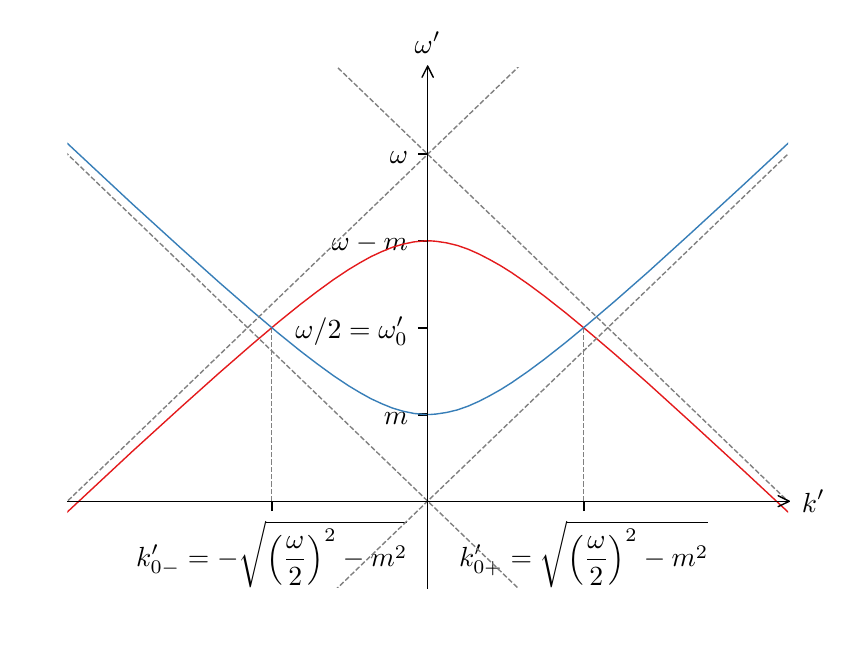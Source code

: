 \begingroup%
\makeatletter%
\begin{pgfpicture}%
\pgfpathrectangle{\pgfpointorigin}{\pgfqpoint{4.0in}{3.0in}}%
\pgfusepath{use as bounding box, clip}%
\begin{pgfscope}%
\pgfsetbuttcap%
\pgfsetmiterjoin%
\definecolor{currentfill}{rgb}{1.0,1.0,1.0}%
\pgfsetfillcolor{currentfill}%
\pgfsetlinewidth{0.0pt}%
\definecolor{currentstroke}{rgb}{1.0,1.0,1.0}%
\pgfsetstrokecolor{currentstroke}%
\pgfsetdash{}{0pt}%
\pgfpathmoveto{\pgfqpoint{0.0in}{0.0in}}%
\pgfpathlineto{\pgfqpoint{4.0in}{0.0in}}%
\pgfpathlineto{\pgfqpoint{4.0in}{3.0in}}%
\pgfpathlineto{\pgfqpoint{0.0in}{3.0in}}%
\pgfpathclose%
\pgfusepath{fill}%
\end{pgfscope}%
\begin{pgfscope}%
\pgfsetbuttcap%
\pgfsetmiterjoin%
\definecolor{currentfill}{rgb}{1.0,1.0,1.0}%
\pgfsetfillcolor{currentfill}%
\pgfsetlinewidth{0.0pt}%
\definecolor{currentstroke}{rgb}{0.0,0.0,0.0}%
\pgfsetstrokecolor{currentstroke}%
\pgfsetstrokeopacity{0.0}%
\pgfsetdash{}{0pt}%
\pgfpathmoveto{\pgfqpoint{0.199in}{0.199in}}%
\pgfpathlineto{\pgfqpoint{3.801in}{0.199in}}%
\pgfpathlineto{\pgfqpoint{3.801in}{2.801in}}%
\pgfpathlineto{\pgfqpoint{0.199in}{2.801in}}%
\pgfpathclose%
\pgfusepath{fill}%
\end{pgfscope}%
\begin{pgfscope}%
\pgfsetbuttcap%
\pgfsetroundjoin%
\definecolor{currentfill}{rgb}{0.0,0.0,0.0}%
\pgfsetfillcolor{currentfill}%
\pgfsetlinewidth{0.803pt}%
\definecolor{currentstroke}{rgb}{0.0,0.0,0.0}%
\pgfsetstrokecolor{currentstroke}%
\pgfsetdash{}{0pt}%
\pgfsys@defobject{currentmarker}{\pgfqpoint{0.0in}{-0.049in}}{\pgfqpoint{0.0in}{0.0in}}{%
\pgfpathmoveto{\pgfqpoint{0.0in}{0.0in}}%
\pgfpathlineto{\pgfqpoint{0.0in}{-0.049in}}%
\pgfusepath{stroke,fill}%
}%
\begin{pgfscope}%
\pgfsys@transformshift{1.22in}{0.632in}%
\pgfsys@useobject{currentmarker}{}%
\end{pgfscope}%
\end{pgfscope}%
\begin{pgfscope}%
\pgftext[x=1.22in,y=0.535in,,top]{\rmfamily\fontsize{10.0}{12.0}\selectfont \(\displaystyle k^\prime_{0-} = -\sqrt{\left(\frac{\omega}{2}\right)^2-m^2}\)}%
\end{pgfscope}%
\begin{pgfscope}%
\pgfsetbuttcap%
\pgfsetroundjoin%
\definecolor{currentfill}{rgb}{0.0,0.0,0.0}%
\pgfsetfillcolor{currentfill}%
\pgfsetlinewidth{0.803pt}%
\definecolor{currentstroke}{rgb}{0.0,0.0,0.0}%
\pgfsetstrokecolor{currentstroke}%
\pgfsetdash{}{0pt}%
\pgfsys@defobject{currentmarker}{\pgfqpoint{0.0in}{-0.049in}}{\pgfqpoint{0.0in}{0.0in}}{%
\pgfpathmoveto{\pgfqpoint{0.0in}{0.0in}}%
\pgfpathlineto{\pgfqpoint{0.0in}{-0.049in}}%
\pgfusepath{stroke,fill}%
}%
\begin{pgfscope}%
\pgfsys@transformshift{2.78in}{0.632in}%
\pgfsys@useobject{currentmarker}{}%
\end{pgfscope}%
\end{pgfscope}%
\begin{pgfscope}%
\pgftext[x=2.78in,y=0.535in,,top]{\rmfamily\fontsize{10.0}{12.0}\selectfont \(\displaystyle k^\prime_{0+} = \sqrt{\left(\frac{\omega}{2}\right)^2-m^2}\)}%
\end{pgfscope}%
\begin{pgfscope}%
\pgfsetbuttcap%
\pgfsetroundjoin%
\definecolor{currentfill}{rgb}{0.0,0.0,0.0}%
\pgfsetfillcolor{currentfill}%
\pgfsetlinewidth{0.803pt}%
\definecolor{currentstroke}{rgb}{0.0,0.0,0.0}%
\pgfsetstrokecolor{currentstroke}%
\pgfsetdash{}{0pt}%
\pgfsys@defobject{currentmarker}{\pgfqpoint{-0.049in}{0.0in}}{\pgfqpoint{0.0in}{0.0in}}{%
\pgfpathmoveto{\pgfqpoint{0.0in}{0.0in}}%
\pgfpathlineto{\pgfqpoint{-0.049in}{0.0in}}%
\pgfusepath{stroke,fill}%
}%
\begin{pgfscope}%
\pgfsys@transformshift{2.0in}{1.066in}%
\pgfsys@useobject{currentmarker}{}%
\end{pgfscope}%
\end{pgfscope}%
\begin{pgfscope}%
\pgftext[x=1.781in,y=1.018in,left,base]{\rmfamily\fontsize{10.0}{12.0}\selectfont \(\displaystyle m\)}%
\end{pgfscope}%
\begin{pgfscope}%
\pgfsetbuttcap%
\pgfsetroundjoin%
\definecolor{currentfill}{rgb}{0.0,0.0,0.0}%
\pgfsetfillcolor{currentfill}%
\pgfsetlinewidth{0.803pt}%
\definecolor{currentstroke}{rgb}{0.0,0.0,0.0}%
\pgfsetstrokecolor{currentstroke}%
\pgfsetdash{}{0pt}%
\pgfsys@defobject{currentmarker}{\pgfqpoint{-0.049in}{0.0in}}{\pgfqpoint{0.0in}{0.0in}}{%
\pgfpathmoveto{\pgfqpoint{0.0in}{0.0in}}%
\pgfpathlineto{\pgfqpoint{-0.049in}{0.0in}}%
\pgfusepath{stroke,fill}%
}%
\begin{pgfscope}%
\pgfsys@transformshift{2.0in}{1.5in}%
\pgfsys@useobject{currentmarker}{}%
\end{pgfscope}%
\end{pgfscope}%
\begin{pgfscope}%
\pgftext[x=1.339in,y=1.444in,left,base]{\rmfamily\fontsize{10.0}{12.0}\selectfont \(\displaystyle \omega/2 = \omega^\prime_0\)}%
\end{pgfscope}%
\begin{pgfscope}%
\pgfsetbuttcap%
\pgfsetroundjoin%
\definecolor{currentfill}{rgb}{0.0,0.0,0.0}%
\pgfsetfillcolor{currentfill}%
\pgfsetlinewidth{0.803pt}%
\definecolor{currentstroke}{rgb}{0.0,0.0,0.0}%
\pgfsetstrokecolor{currentstroke}%
\pgfsetdash{}{0pt}%
\pgfsys@defobject{currentmarker}{\pgfqpoint{-0.049in}{0.0in}}{\pgfqpoint{0.0in}{0.0in}}{%
\pgfpathmoveto{\pgfqpoint{0.0in}{0.0in}}%
\pgfpathlineto{\pgfqpoint{-0.049in}{0.0in}}%
\pgfusepath{stroke,fill}%
}%
\begin{pgfscope}%
\pgfsys@transformshift{2.0in}{1.934in}%
\pgfsys@useobject{currentmarker}{}%
\end{pgfscope}%
\end{pgfscope}%
\begin{pgfscope}%
\pgftext[x=1.52in,y=1.886in,left,base]{\rmfamily\fontsize{10.0}{12.0}\selectfont \(\displaystyle \omega - m\)}%
\end{pgfscope}%
\begin{pgfscope}%
\pgfsetbuttcap%
\pgfsetroundjoin%
\definecolor{currentfill}{rgb}{0.0,0.0,0.0}%
\pgfsetfillcolor{currentfill}%
\pgfsetlinewidth{0.803pt}%
\definecolor{currentstroke}{rgb}{0.0,0.0,0.0}%
\pgfsetstrokecolor{currentstroke}%
\pgfsetdash{}{0pt}%
\pgfsys@defobject{currentmarker}{\pgfqpoint{-0.049in}{0.0in}}{\pgfqpoint{0.0in}{0.0in}}{%
\pgfpathmoveto{\pgfqpoint{0.0in}{0.0in}}%
\pgfpathlineto{\pgfqpoint{-0.049in}{0.0in}}%
\pgfusepath{stroke,fill}%
}%
\begin{pgfscope}%
\pgfsys@transformshift{2.0in}{2.368in}%
\pgfsys@useobject{currentmarker}{}%
\end{pgfscope}%
\end{pgfscope}%
\begin{pgfscope}%
\pgftext[x=1.811in,y=2.32in,left,base]{\rmfamily\fontsize{10.0}{12.0}\selectfont \(\displaystyle \omega\)}%
\end{pgfscope}%
\begin{pgfscope}%
\pgfpathrectangle{\pgfqpoint{0.199in}{0.199in}}{\pgfqpoint{3.603in}{2.603in}} %
\pgfusepath{clip}%
\pgfsetbuttcap%
\pgfsetroundjoin%
\pgfsetlinewidth{0.502pt}%
\definecolor{currentstroke}{rgb}{0.502,0.502,0.502}%
\pgfsetstrokecolor{currentstroke}%
\pgfsetdash{{1.85pt}{0.8pt}}{0.0pt}%
\pgfpathmoveto{\pgfqpoint{1.22in}{0.632in}}%
\pgfpathlineto{\pgfqpoint{1.22in}{1.5in}}%
\pgfusepath{stroke}%
\end{pgfscope}%
\begin{pgfscope}%
\pgfpathrectangle{\pgfqpoint{0.199in}{0.199in}}{\pgfqpoint{3.603in}{2.603in}} %
\pgfusepath{clip}%
\pgfsetbuttcap%
\pgfsetroundjoin%
\pgfsetlinewidth{0.502pt}%
\definecolor{currentstroke}{rgb}{0.502,0.502,0.502}%
\pgfsetstrokecolor{currentstroke}%
\pgfsetdash{{1.85pt}{0.8pt}}{0.0pt}%
\pgfpathmoveto{\pgfqpoint{2.78in}{0.632in}}%
\pgfpathlineto{\pgfqpoint{2.78in}{1.5in}}%
\pgfusepath{stroke}%
\end{pgfscope}%
\begin{pgfscope}%
\pgfpathrectangle{\pgfqpoint{0.199in}{0.199in}}{\pgfqpoint{3.603in}{2.603in}} %
\pgfusepath{clip}%
\pgfsetrectcap%
\pgfsetroundjoin%
\pgfsetlinewidth{0.502pt}%
\definecolor{currentstroke}{rgb}{0.894,0.102,0.11}%
\pgfsetstrokecolor{currentstroke}%
\pgfsetdash{}{0pt}%
\pgfpathmoveto{\pgfqpoint{0.185in}{0.566in}}%
\pgfpathlineto{\pgfqpoint{0.524in}{0.882in}}%
\pgfpathlineto{\pgfqpoint{0.768in}{1.104in}}%
\pgfpathlineto{\pgfqpoint{0.958in}{1.274in}}%
\pgfpathlineto{\pgfqpoint{1.12in}{1.415in}}%
\pgfpathlineto{\pgfqpoint{1.255in}{1.529in}}%
\pgfpathlineto{\pgfqpoint{1.364in}{1.617in}}%
\pgfpathlineto{\pgfqpoint{1.445in}{1.679in}}%
\pgfpathlineto{\pgfqpoint{1.526in}{1.738in}}%
\pgfpathlineto{\pgfqpoint{1.607in}{1.792in}}%
\pgfpathlineto{\pgfqpoint{1.662in}{1.825in}}%
\pgfpathlineto{\pgfqpoint{1.716in}{1.855in}}%
\pgfpathlineto{\pgfqpoint{1.77in}{1.88in}}%
\pgfpathlineto{\pgfqpoint{1.824in}{1.902in}}%
\pgfpathlineto{\pgfqpoint{1.878in}{1.918in}}%
\pgfpathlineto{\pgfqpoint{1.932in}{1.929in}}%
\pgfpathlineto{\pgfqpoint{1.986in}{1.934in}}%
\pgfpathlineto{\pgfqpoint{2.014in}{1.934in}}%
\pgfpathlineto{\pgfqpoint{2.041in}{1.932in}}%
\pgfpathlineto{\pgfqpoint{2.095in}{1.924in}}%
\pgfpathlineto{\pgfqpoint{2.149in}{1.911in}}%
\pgfpathlineto{\pgfqpoint{2.203in}{1.892in}}%
\pgfpathlineto{\pgfqpoint{2.257in}{1.868in}}%
\pgfpathlineto{\pgfqpoint{2.311in}{1.84in}}%
\pgfpathlineto{\pgfqpoint{2.366in}{1.809in}}%
\pgfpathlineto{\pgfqpoint{2.42in}{1.775in}}%
\pgfpathlineto{\pgfqpoint{2.501in}{1.719in}}%
\pgfpathlineto{\pgfqpoint{2.582in}{1.659in}}%
\pgfpathlineto{\pgfqpoint{2.69in}{1.574in}}%
\pgfpathlineto{\pgfqpoint{2.799in}{1.484in}}%
\pgfpathlineto{\pgfqpoint{2.934in}{1.369in}}%
\pgfpathlineto{\pgfqpoint{3.097in}{1.226in}}%
\pgfpathlineto{\pgfqpoint{3.313in}{1.03in}}%
\pgfpathlineto{\pgfqpoint{3.584in}{0.781in}}%
\pgfpathlineto{\pgfqpoint{3.815in}{0.566in}}%
\pgfpathlineto{\pgfqpoint{3.815in}{0.566in}}%
\pgfusepath{stroke}%
\end{pgfscope}%
\begin{pgfscope}%
\pgfpathrectangle{\pgfqpoint{0.199in}{0.199in}}{\pgfqpoint{3.603in}{2.603in}} %
\pgfusepath{clip}%
\pgfsetrectcap%
\pgfsetroundjoin%
\pgfsetlinewidth{0.502pt}%
\definecolor{currentstroke}{rgb}{0.216,0.494,0.722}%
\pgfsetstrokecolor{currentstroke}%
\pgfsetdash{}{0pt}%
\pgfpathmoveto{\pgfqpoint{0.185in}{2.434in}}%
\pgfpathlineto{\pgfqpoint{0.524in}{2.118in}}%
\pgfpathlineto{\pgfqpoint{0.768in}{1.896in}}%
\pgfpathlineto{\pgfqpoint{0.958in}{1.726in}}%
\pgfpathlineto{\pgfqpoint{1.12in}{1.585in}}%
\pgfpathlineto{\pgfqpoint{1.255in}{1.471in}}%
\pgfpathlineto{\pgfqpoint{1.364in}{1.383in}}%
\pgfpathlineto{\pgfqpoint{1.445in}{1.321in}}%
\pgfpathlineto{\pgfqpoint{1.526in}{1.262in}}%
\pgfpathlineto{\pgfqpoint{1.607in}{1.208in}}%
\pgfpathlineto{\pgfqpoint{1.662in}{1.175in}}%
\pgfpathlineto{\pgfqpoint{1.716in}{1.145in}}%
\pgfpathlineto{\pgfqpoint{1.77in}{1.12in}}%
\pgfpathlineto{\pgfqpoint{1.824in}{1.098in}}%
\pgfpathlineto{\pgfqpoint{1.878in}{1.082in}}%
\pgfpathlineto{\pgfqpoint{1.932in}{1.071in}}%
\pgfpathlineto{\pgfqpoint{1.986in}{1.066in}}%
\pgfpathlineto{\pgfqpoint{2.014in}{1.066in}}%
\pgfpathlineto{\pgfqpoint{2.041in}{1.068in}}%
\pgfpathlineto{\pgfqpoint{2.095in}{1.076in}}%
\pgfpathlineto{\pgfqpoint{2.149in}{1.089in}}%
\pgfpathlineto{\pgfqpoint{2.203in}{1.108in}}%
\pgfpathlineto{\pgfqpoint{2.257in}{1.132in}}%
\pgfpathlineto{\pgfqpoint{2.311in}{1.16in}}%
\pgfpathlineto{\pgfqpoint{2.366in}{1.191in}}%
\pgfpathlineto{\pgfqpoint{2.42in}{1.225in}}%
\pgfpathlineto{\pgfqpoint{2.501in}{1.281in}}%
\pgfpathlineto{\pgfqpoint{2.582in}{1.341in}}%
\pgfpathlineto{\pgfqpoint{2.69in}{1.426in}}%
\pgfpathlineto{\pgfqpoint{2.799in}{1.516in}}%
\pgfpathlineto{\pgfqpoint{2.934in}{1.631in}}%
\pgfpathlineto{\pgfqpoint{3.097in}{1.774in}}%
\pgfpathlineto{\pgfqpoint{3.313in}{1.97in}}%
\pgfpathlineto{\pgfqpoint{3.584in}{2.219in}}%
\pgfpathlineto{\pgfqpoint{3.815in}{2.434in}}%
\pgfpathlineto{\pgfqpoint{3.815in}{2.434in}}%
\pgfusepath{stroke}%
\end{pgfscope}%
\begin{pgfscope}%
\pgfpathrectangle{\pgfqpoint{0.199in}{0.199in}}{\pgfqpoint{3.603in}{2.603in}} %
\pgfusepath{clip}%
\pgfsetbuttcap%
\pgfsetroundjoin%
\pgfsetlinewidth{0.502pt}%
\definecolor{currentstroke}{rgb}{0.502,0.502,0.502}%
\pgfsetstrokecolor{currentstroke}%
\pgfsetdash{{1.85pt}{0.8pt}}{0.0pt}%
\pgfpathmoveto{\pgfqpoint{1.535in}{0.185in}}%
\pgfpathlineto{\pgfqpoint{3.815in}{2.381in}}%
\pgfpathlineto{\pgfqpoint{3.815in}{2.381in}}%
\pgfusepath{stroke}%
\end{pgfscope}%
\begin{pgfscope}%
\pgfpathrectangle{\pgfqpoint{0.199in}{0.199in}}{\pgfqpoint{3.603in}{2.603in}} %
\pgfusepath{clip}%
\pgfsetbuttcap%
\pgfsetroundjoin%
\pgfsetlinewidth{0.502pt}%
\definecolor{currentstroke}{rgb}{0.502,0.502,0.502}%
\pgfsetstrokecolor{currentstroke}%
\pgfsetdash{{1.85pt}{0.8pt}}{0.0pt}%
\pgfpathmoveto{\pgfqpoint{0.185in}{2.381in}}%
\pgfpathlineto{\pgfqpoint{2.465in}{0.185in}}%
\pgfpathlineto{\pgfqpoint{2.465in}{0.185in}}%
\pgfusepath{stroke}%
\end{pgfscope}%
\begin{pgfscope}%
\pgfpathrectangle{\pgfqpoint{0.199in}{0.199in}}{\pgfqpoint{3.603in}{2.603in}} %
\pgfusepath{clip}%
\pgfsetbuttcap%
\pgfsetroundjoin%
\pgfsetlinewidth{0.502pt}%
\definecolor{currentstroke}{rgb}{0.502,0.502,0.502}%
\pgfsetstrokecolor{currentstroke}%
\pgfsetdash{{1.85pt}{0.8pt}}{0.0pt}%
\pgfpathmoveto{\pgfqpoint{2.465in}{2.815in}}%
\pgfpathlineto{\pgfqpoint{0.185in}{0.619in}}%
\pgfpathlineto{\pgfqpoint{0.185in}{0.619in}}%
\pgfusepath{stroke}%
\end{pgfscope}%
\begin{pgfscope}%
\pgfpathrectangle{\pgfqpoint{0.199in}{0.199in}}{\pgfqpoint{3.603in}{2.603in}} %
\pgfusepath{clip}%
\pgfsetbuttcap%
\pgfsetroundjoin%
\pgfsetlinewidth{0.502pt}%
\definecolor{currentstroke}{rgb}{0.502,0.502,0.502}%
\pgfsetstrokecolor{currentstroke}%
\pgfsetdash{{1.85pt}{0.8pt}}{0.0pt}%
\pgfpathmoveto{\pgfqpoint{3.815in}{0.619in}}%
\pgfpathlineto{\pgfqpoint{1.535in}{2.815in}}%
\pgfpathlineto{\pgfqpoint{1.535in}{2.815in}}%
\pgfusepath{stroke}%
\end{pgfscope}%
\begin{pgfscope}%
\pgfsetrectcap%
\pgfsetmiterjoin%
\pgfsetlinewidth{0.502pt}%
\definecolor{currentstroke}{rgb}{0.0,0.0,0.0}%
\pgfsetstrokecolor{currentstroke}%
\pgfsetdash{}{0pt}%
\pgfpathmoveto{\pgfqpoint{2.0in}{0.199in}}%
\pgfpathlineto{\pgfqpoint{2.0in}{2.801in}}%
\pgfusepath{stroke}%
\end{pgfscope}%
\begin{pgfscope}%
\pgfsetrectcap%
\pgfsetmiterjoin%
\pgfsetlinewidth{0.502pt}%
\definecolor{currentstroke}{rgb}{0.0,0.0,0.0}%
\pgfsetstrokecolor{currentstroke}%
\pgfsetdash{}{0pt}%
\pgfpathmoveto{\pgfqpoint{0.199in}{0.632in}}%
\pgfpathlineto{\pgfqpoint{3.801in}{0.632in}}%
\pgfusepath{stroke}%
\end{pgfscope}%
\begin{pgfscope}%
\pgfsetroundcap%
\pgfsetroundjoin%
\pgfsetlinewidth{0.502pt}%
\definecolor{currentstroke}{rgb}{0.0,0.0,0.0}%
\pgfsetstrokecolor{currentstroke}%
\pgfsetdash{}{0pt}%
\pgfpathmoveto{\pgfqpoint{2.0in}{2.808in}}%
\pgfpathquadraticcurveto{\pgfqpoint{2.0in}{2.808in}}{\pgfqpoint{2.0in}{2.801in}}%
\pgfusepath{stroke}%
\end{pgfscope}%
\begin{pgfscope}%
\pgfsetroundcap%
\pgfsetroundjoin%
\pgfsetlinewidth{0.502pt}%
\definecolor{currentstroke}{rgb}{0.0,0.0,0.0}%
\pgfsetstrokecolor{currentstroke}%
\pgfsetdash{}{0pt}%
\pgfpathmoveto{\pgfqpoint{1.972in}{2.752in}}%
\pgfpathlineto{\pgfqpoint{2.0in}{2.808in}}%
\pgfpathlineto{\pgfqpoint{2.028in}{2.752in}}%
\pgfusepath{stroke}%
\end{pgfscope}%
\begin{pgfscope}%
\pgftext[x=2.0in,y=2.871in,,bottom]{\rmfamily\fontsize{10.0}{12.0}\selectfont \(\displaystyle \omega^{\prime}\)}%
\end{pgfscope}%
\begin{pgfscope}%
\pgfsetroundcap%
\pgfsetroundjoin%
\pgfsetlinewidth{0.502pt}%
\definecolor{currentstroke}{rgb}{0.0,0.0,0.0}%
\pgfsetstrokecolor{currentstroke}%
\pgfsetdash{}{0pt}%
\pgfpathmoveto{\pgfqpoint{3.808in}{0.632in}}%
\pgfpathquadraticcurveto{\pgfqpoint{3.808in}{0.632in}}{\pgfqpoint{3.801in}{0.632in}}%
\pgfusepath{stroke}%
\end{pgfscope}%
\begin{pgfscope}%
\pgfsetroundcap%
\pgfsetroundjoin%
\pgfsetlinewidth{0.502pt}%
\definecolor{currentstroke}{rgb}{0.0,0.0,0.0}%
\pgfsetstrokecolor{currentstroke}%
\pgfsetdash{}{0pt}%
\pgfpathmoveto{\pgfqpoint{3.752in}{0.66in}}%
\pgfpathlineto{\pgfqpoint{3.808in}{0.632in}}%
\pgfpathlineto{\pgfqpoint{3.752in}{0.605in}}%
\pgfusepath{stroke}%
\end{pgfscope}%
\begin{pgfscope}%
\pgftext[x=3.871in,y=0.632in,left,]{\rmfamily\fontsize{10.0}{12.0}\selectfont \(\displaystyle k^{\prime}\)}%
\end{pgfscope}%
\end{pgfpicture}%
\makeatother%
\endgroup%
